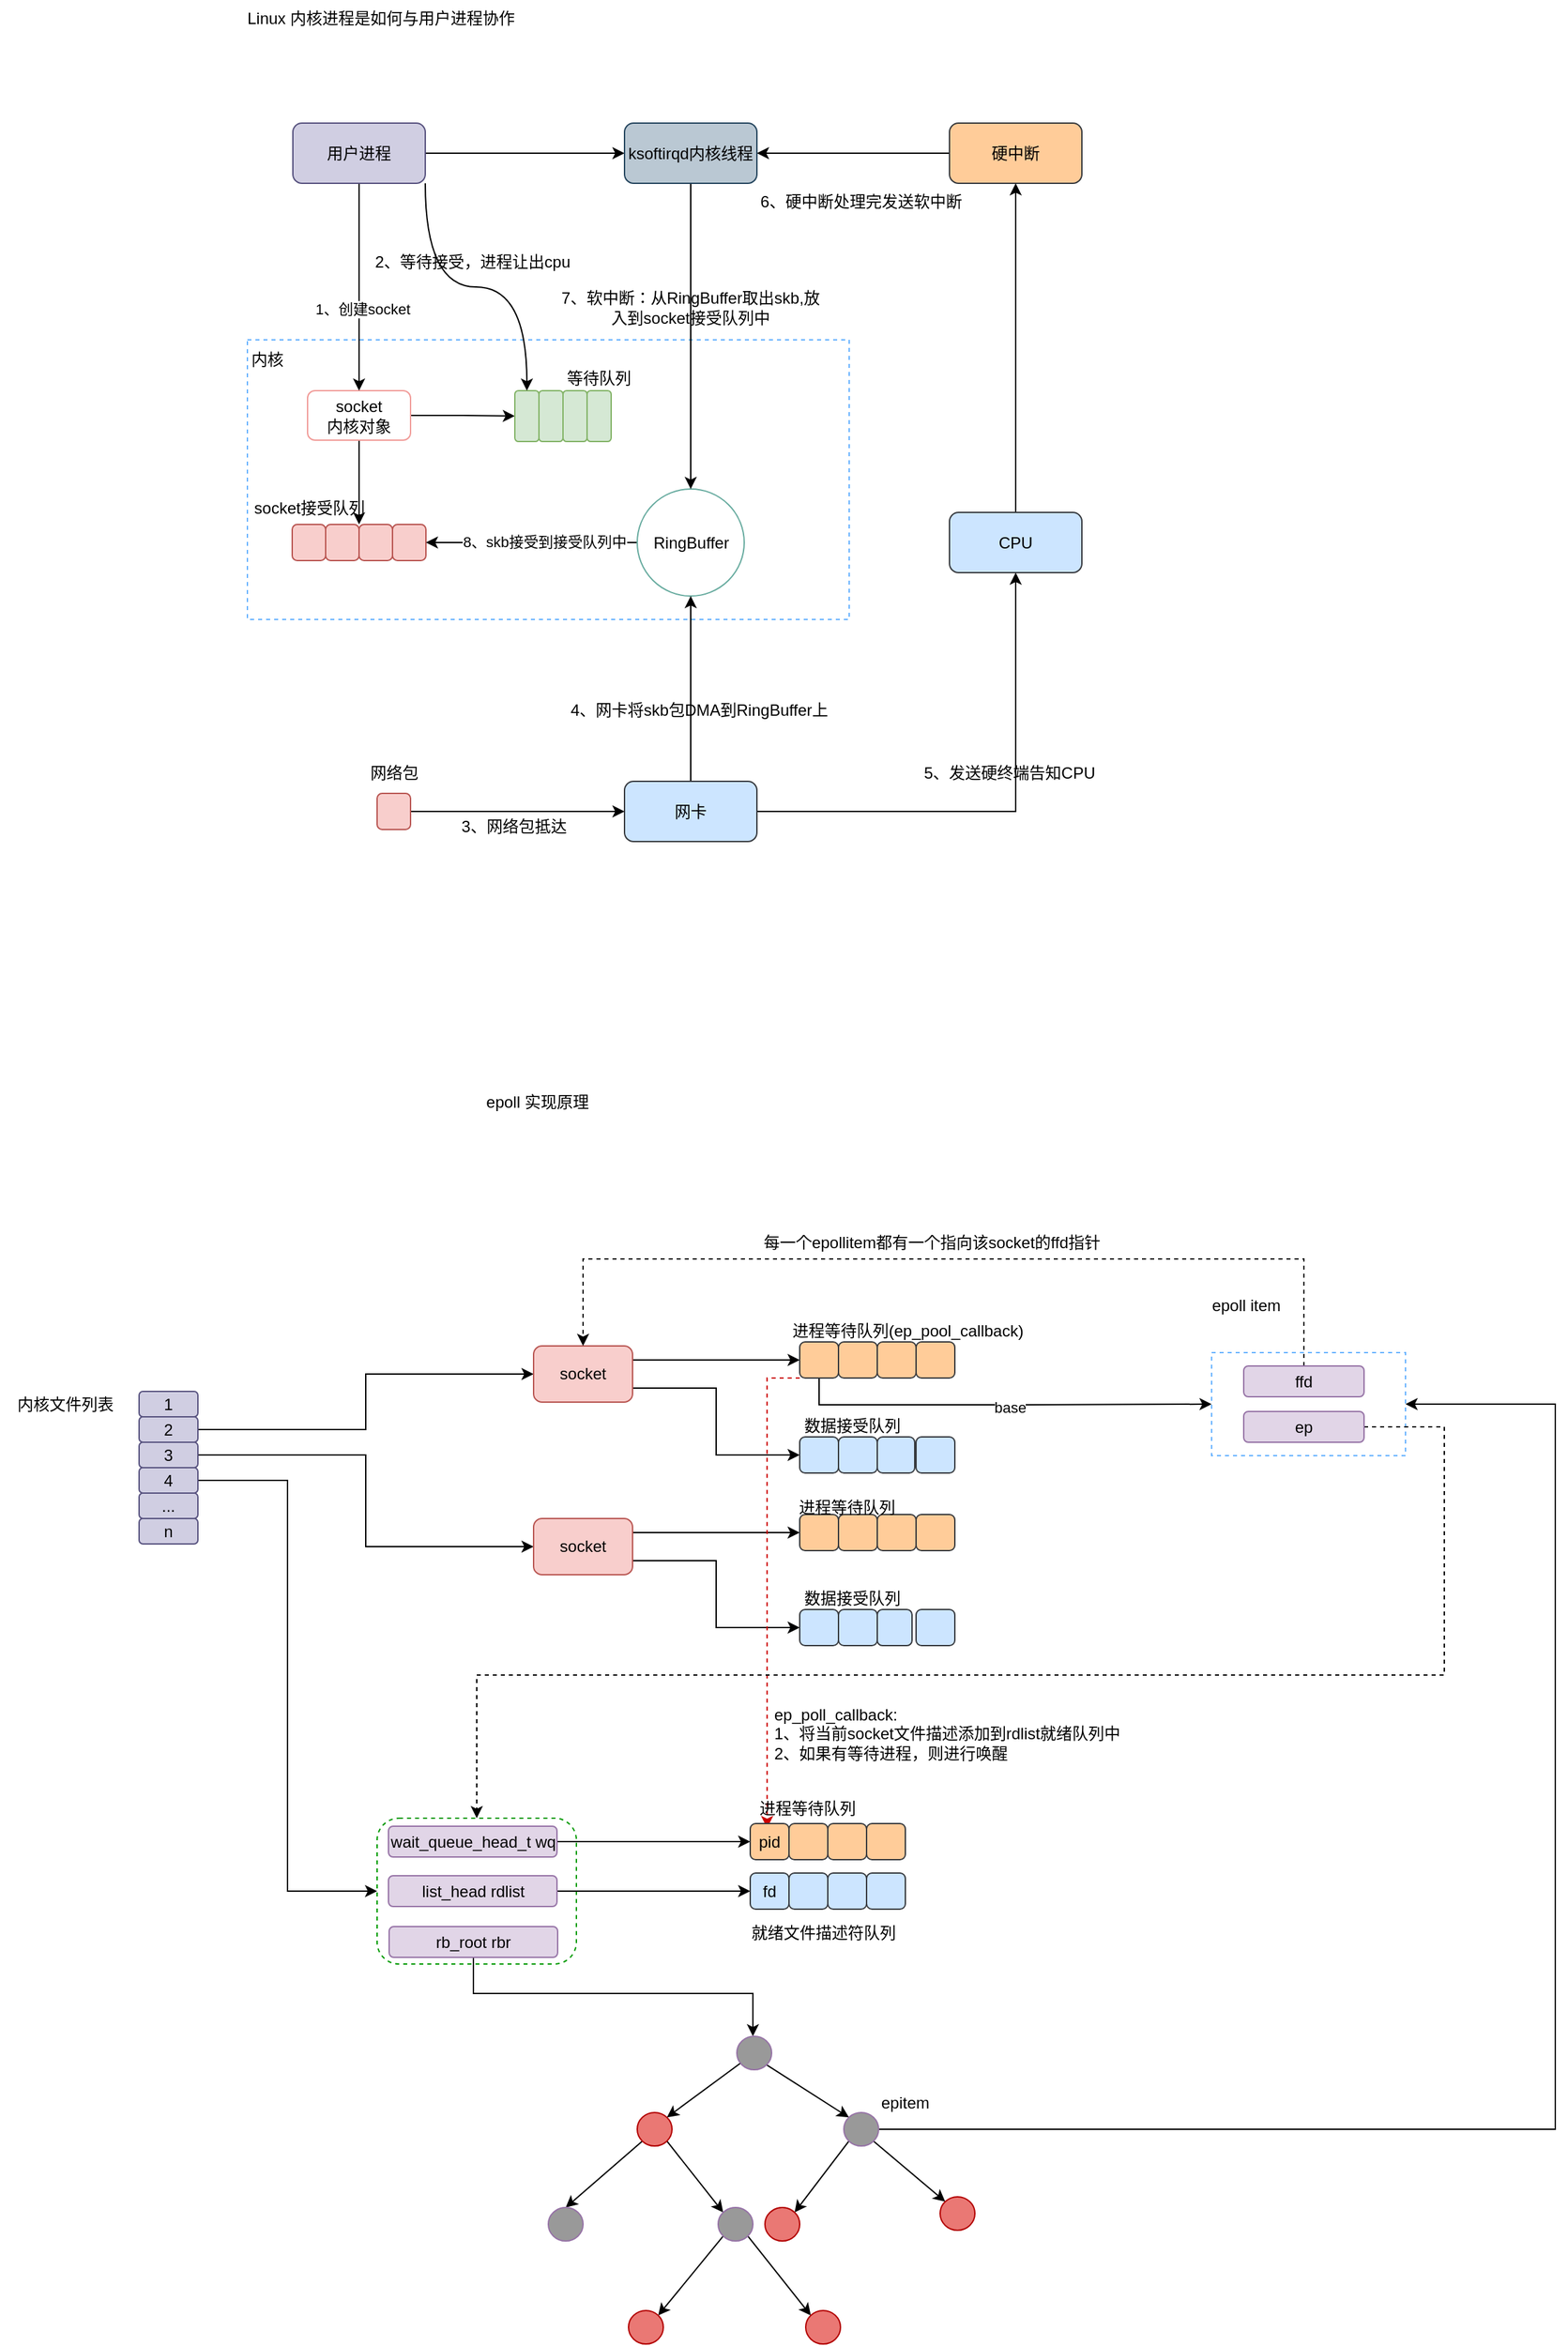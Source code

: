 <mxfile version="21.3.2" type="github">
  <diagram name="第 1 页" id="UiUmeHCXCItSYZdrNYk0">
    <mxGraphModel dx="2476" dy="1158" grid="0" gridSize="10" guides="1" tooltips="1" connect="1" arrows="1" fold="1" page="0" pageScale="1" pageWidth="827" pageHeight="1169" math="0" shadow="0">
      <root>
        <mxCell id="0" />
        <mxCell id="1" parent="0" />
        <mxCell id="pu7iaIiwXgVP31Rx-ahs-29" value="" style="rounded=0;whiteSpace=wrap;html=1;dashed=1;strokeColor=#66B2FF;" vertex="1" parent="1">
          <mxGeometry x="839" y="1114" width="145" height="77" as="geometry" />
        </mxCell>
        <mxCell id="NIYt3VzmpH9wkrgv9Ji_-2" value="" style="rounded=0;whiteSpace=wrap;html=1;dashed=1;strokeColor=#66B2FF;" parent="1" vertex="1">
          <mxGeometry x="118" y="357" width="450" height="209" as="geometry" />
        </mxCell>
        <mxCell id="NIYt3VzmpH9wkrgv9Ji_-1" value="Linux 内核进程是如何与用户进程协作" style="text;html=1;strokeColor=none;fillColor=none;align=center;verticalAlign=middle;whiteSpace=wrap;rounded=0;" parent="1" vertex="1">
          <mxGeometry x="90" y="103" width="256" height="27" as="geometry" />
        </mxCell>
        <mxCell id="NIYt3VzmpH9wkrgv9Ji_-3" value="内核" style="text;html=1;strokeColor=none;fillColor=none;align=center;verticalAlign=middle;whiteSpace=wrap;rounded=0;" parent="1" vertex="1">
          <mxGeometry x="103" y="357" width="60" height="30" as="geometry" />
        </mxCell>
        <mxCell id="NIYt3VzmpH9wkrgv9Ji_-12" style="edgeStyle=orthogonalEdgeStyle;rounded=0;orthogonalLoop=1;jettySize=auto;html=1;entryX=0;entryY=0.5;entryDx=0;entryDy=0;" parent="1" source="NIYt3VzmpH9wkrgv9Ji_-4" target="NIYt3VzmpH9wkrgv9Ji_-5" edge="1">
          <mxGeometry relative="1" as="geometry" />
        </mxCell>
        <mxCell id="NIYt3VzmpH9wkrgv9Ji_-20" style="edgeStyle=orthogonalEdgeStyle;rounded=0;orthogonalLoop=1;jettySize=auto;html=1;entryX=1;entryY=0;entryDx=0;entryDy=0;" parent="1" source="NIYt3VzmpH9wkrgv9Ji_-4" target="NIYt3VzmpH9wkrgv9Ji_-16" edge="1">
          <mxGeometry relative="1" as="geometry" />
        </mxCell>
        <mxCell id="NIYt3VzmpH9wkrgv9Ji_-4" value="socket&lt;br&gt;内核对象" style="rounded=1;whiteSpace=wrap;html=1;strokeColor=#F19C99;" parent="1" vertex="1">
          <mxGeometry x="163" y="395" width="77" height="37" as="geometry" />
        </mxCell>
        <mxCell id="NIYt3VzmpH9wkrgv9Ji_-5" value="" style="rounded=1;whiteSpace=wrap;html=1;fillColor=#d5e8d4;strokeColor=#82b366;" parent="1" vertex="1">
          <mxGeometry x="318" y="395" width="18" height="38" as="geometry" />
        </mxCell>
        <mxCell id="NIYt3VzmpH9wkrgv9Ji_-7" value="" style="rounded=1;whiteSpace=wrap;html=1;fillColor=#d5e8d4;strokeColor=#82b366;" parent="1" vertex="1">
          <mxGeometry x="336" y="395" width="18" height="38" as="geometry" />
        </mxCell>
        <mxCell id="NIYt3VzmpH9wkrgv9Ji_-10" value="" style="rounded=1;whiteSpace=wrap;html=1;fillColor=#d5e8d4;strokeColor=#82b366;" parent="1" vertex="1">
          <mxGeometry x="354" y="395" width="18" height="38" as="geometry" />
        </mxCell>
        <mxCell id="NIYt3VzmpH9wkrgv9Ji_-11" value="" style="rounded=1;whiteSpace=wrap;html=1;fillColor=#d5e8d4;strokeColor=#82b366;" parent="1" vertex="1">
          <mxGeometry x="372" y="395" width="18" height="38" as="geometry" />
        </mxCell>
        <mxCell id="NIYt3VzmpH9wkrgv9Ji_-13" value="等待队列" style="text;html=1;strokeColor=none;fillColor=none;align=center;verticalAlign=middle;whiteSpace=wrap;rounded=0;" parent="1" vertex="1">
          <mxGeometry x="351" y="371" width="60" height="30" as="geometry" />
        </mxCell>
        <mxCell id="NIYt3VzmpH9wkrgv9Ji_-14" value="" style="rounded=1;whiteSpace=wrap;html=1;fillColor=#f8cecc;strokeColor=#b85450;" parent="1" vertex="1">
          <mxGeometry x="151.5" y="495" width="25" height="27" as="geometry" />
        </mxCell>
        <mxCell id="NIYt3VzmpH9wkrgv9Ji_-16" value="" style="rounded=1;whiteSpace=wrap;html=1;fillColor=#f8cecc;strokeColor=#b85450;" parent="1" vertex="1">
          <mxGeometry x="176.5" y="495" width="25" height="27" as="geometry" />
        </mxCell>
        <mxCell id="NIYt3VzmpH9wkrgv9Ji_-17" value="" style="rounded=1;whiteSpace=wrap;html=1;fillColor=#f8cecc;strokeColor=#b85450;" parent="1" vertex="1">
          <mxGeometry x="201.5" y="495" width="25" height="27" as="geometry" />
        </mxCell>
        <mxCell id="NIYt3VzmpH9wkrgv9Ji_-18" value="" style="rounded=1;whiteSpace=wrap;html=1;fillColor=#f8cecc;strokeColor=#b85450;" parent="1" vertex="1">
          <mxGeometry x="226.5" y="495" width="25" height="27" as="geometry" />
        </mxCell>
        <mxCell id="NIYt3VzmpH9wkrgv9Ji_-59" style="edgeStyle=orthogonalEdgeStyle;rounded=0;orthogonalLoop=1;jettySize=auto;html=1;entryX=1;entryY=0.5;entryDx=0;entryDy=0;" parent="1" source="NIYt3VzmpH9wkrgv9Ji_-22" target="NIYt3VzmpH9wkrgv9Ji_-18" edge="1">
          <mxGeometry relative="1" as="geometry" />
        </mxCell>
        <mxCell id="NIYt3VzmpH9wkrgv9Ji_-60" value="8、skb接受到接受队列中" style="edgeLabel;html=1;align=center;verticalAlign=middle;resizable=0;points=[];" parent="NIYt3VzmpH9wkrgv9Ji_-59" vertex="1" connectable="0">
          <mxGeometry x="-0.116" y="-1" relative="1" as="geometry">
            <mxPoint as="offset" />
          </mxGeometry>
        </mxCell>
        <mxCell id="NIYt3VzmpH9wkrgv9Ji_-22" value="RingBuffer" style="ellipse;whiteSpace=wrap;html=1;aspect=fixed;strokeColor=#67AB9F;" parent="1" vertex="1">
          <mxGeometry x="409.5" y="468.5" width="80" height="80" as="geometry" />
        </mxCell>
        <mxCell id="NIYt3VzmpH9wkrgv9Ji_-25" value="socket接受队列" style="text;html=1;strokeColor=none;fillColor=none;align=center;verticalAlign=middle;whiteSpace=wrap;rounded=0;" parent="1" vertex="1">
          <mxGeometry x="119.5" y="470" width="89" height="25" as="geometry" />
        </mxCell>
        <mxCell id="NIYt3VzmpH9wkrgv9Ji_-27" style="edgeStyle=orthogonalEdgeStyle;rounded=0;orthogonalLoop=1;jettySize=auto;html=1;" parent="1" source="NIYt3VzmpH9wkrgv9Ji_-26" target="NIYt3VzmpH9wkrgv9Ji_-4" edge="1">
          <mxGeometry relative="1" as="geometry" />
        </mxCell>
        <mxCell id="NIYt3VzmpH9wkrgv9Ji_-28" value="1、创建socket" style="edgeLabel;html=1;align=center;verticalAlign=middle;resizable=0;points=[];" parent="NIYt3VzmpH9wkrgv9Ji_-27" vertex="1" connectable="0">
          <mxGeometry x="0.213" y="2" relative="1" as="geometry">
            <mxPoint as="offset" />
          </mxGeometry>
        </mxCell>
        <mxCell id="NIYt3VzmpH9wkrgv9Ji_-31" style="edgeStyle=orthogonalEdgeStyle;rounded=0;orthogonalLoop=1;jettySize=auto;html=1;exitX=1;exitY=1;exitDx=0;exitDy=0;entryX=0.5;entryY=0;entryDx=0;entryDy=0;curved=1;" parent="1" source="NIYt3VzmpH9wkrgv9Ji_-26" target="NIYt3VzmpH9wkrgv9Ji_-5" edge="1">
          <mxGeometry relative="1" as="geometry" />
        </mxCell>
        <mxCell id="NIYt3VzmpH9wkrgv9Ji_-35" style="edgeStyle=orthogonalEdgeStyle;rounded=0;orthogonalLoop=1;jettySize=auto;html=1;" parent="1" source="NIYt3VzmpH9wkrgv9Ji_-26" target="NIYt3VzmpH9wkrgv9Ji_-34" edge="1">
          <mxGeometry relative="1" as="geometry" />
        </mxCell>
        <mxCell id="NIYt3VzmpH9wkrgv9Ji_-26" value="用户进程" style="rounded=1;whiteSpace=wrap;html=1;fillColor=#d0cee2;strokeColor=#56517e;" parent="1" vertex="1">
          <mxGeometry x="152" y="195" width="99" height="45" as="geometry" />
        </mxCell>
        <mxCell id="NIYt3VzmpH9wkrgv9Ji_-33" value="2、等待接受，进程让出cpu" style="text;html=1;strokeColor=none;fillColor=none;align=center;verticalAlign=middle;whiteSpace=wrap;rounded=0;" parent="1" vertex="1">
          <mxGeometry x="204" y="290" width="165" height="17" as="geometry" />
        </mxCell>
        <mxCell id="NIYt3VzmpH9wkrgv9Ji_-39" style="edgeStyle=orthogonalEdgeStyle;rounded=0;orthogonalLoop=1;jettySize=auto;html=1;" parent="1" source="NIYt3VzmpH9wkrgv9Ji_-34" target="NIYt3VzmpH9wkrgv9Ji_-22" edge="1">
          <mxGeometry relative="1" as="geometry" />
        </mxCell>
        <mxCell id="NIYt3VzmpH9wkrgv9Ji_-34" value="ksoftirqd内核线程" style="rounded=1;whiteSpace=wrap;html=1;fillColor=#bac8d3;strokeColor=#23445d;" parent="1" vertex="1">
          <mxGeometry x="400" y="195" width="99" height="45" as="geometry" />
        </mxCell>
        <mxCell id="NIYt3VzmpH9wkrgv9Ji_-41" value="7、软中断：从RingBuffer取出skb,放入到socket接受队列中" style="text;html=1;strokeColor=none;fillColor=none;align=center;verticalAlign=middle;whiteSpace=wrap;rounded=0;" parent="1" vertex="1">
          <mxGeometry x="350" y="330" width="199" height="5" as="geometry" />
        </mxCell>
        <mxCell id="NIYt3VzmpH9wkrgv9Ji_-43" style="edgeStyle=orthogonalEdgeStyle;rounded=0;orthogonalLoop=1;jettySize=auto;html=1;entryX=1;entryY=0.5;entryDx=0;entryDy=0;" parent="1" source="NIYt3VzmpH9wkrgv9Ji_-42" target="NIYt3VzmpH9wkrgv9Ji_-34" edge="1">
          <mxGeometry relative="1" as="geometry" />
        </mxCell>
        <mxCell id="NIYt3VzmpH9wkrgv9Ji_-42" value="硬中断" style="rounded=1;whiteSpace=wrap;html=1;fillColor=#ffcc99;strokeColor=#36393d;" parent="1" vertex="1">
          <mxGeometry x="643" y="195" width="99" height="45" as="geometry" />
        </mxCell>
        <mxCell id="NIYt3VzmpH9wkrgv9Ji_-44" value="6、硬中断处理完发送软中断" style="text;html=1;strokeColor=none;fillColor=none;align=center;verticalAlign=middle;whiteSpace=wrap;rounded=0;" parent="1" vertex="1">
          <mxGeometry x="496" y="244" width="162" height="19" as="geometry" />
        </mxCell>
        <mxCell id="NIYt3VzmpH9wkrgv9Ji_-46" style="edgeStyle=orthogonalEdgeStyle;rounded=0;orthogonalLoop=1;jettySize=auto;html=1;entryX=0.5;entryY=1;entryDx=0;entryDy=0;" parent="1" source="NIYt3VzmpH9wkrgv9Ji_-45" target="NIYt3VzmpH9wkrgv9Ji_-42" edge="1">
          <mxGeometry relative="1" as="geometry" />
        </mxCell>
        <mxCell id="NIYt3VzmpH9wkrgv9Ji_-45" value="CPU" style="rounded=1;whiteSpace=wrap;html=1;fillColor=#cce5ff;strokeColor=#36393d;" parent="1" vertex="1">
          <mxGeometry x="643" y="486" width="99" height="45" as="geometry" />
        </mxCell>
        <mxCell id="NIYt3VzmpH9wkrgv9Ji_-52" style="edgeStyle=orthogonalEdgeStyle;rounded=0;orthogonalLoop=1;jettySize=auto;html=1;" parent="1" source="NIYt3VzmpH9wkrgv9Ji_-48" target="NIYt3VzmpH9wkrgv9Ji_-22" edge="1">
          <mxGeometry relative="1" as="geometry" />
        </mxCell>
        <mxCell id="NIYt3VzmpH9wkrgv9Ji_-56" style="edgeStyle=orthogonalEdgeStyle;rounded=0;orthogonalLoop=1;jettySize=auto;html=1;entryX=0.5;entryY=1;entryDx=0;entryDy=0;" parent="1" source="NIYt3VzmpH9wkrgv9Ji_-48" target="NIYt3VzmpH9wkrgv9Ji_-45" edge="1">
          <mxGeometry relative="1" as="geometry" />
        </mxCell>
        <mxCell id="NIYt3VzmpH9wkrgv9Ji_-48" value="网卡" style="rounded=1;whiteSpace=wrap;html=1;fillColor=#cce5ff;strokeColor=#36393d;" parent="1" vertex="1">
          <mxGeometry x="400" y="687" width="99" height="45" as="geometry" />
        </mxCell>
        <mxCell id="NIYt3VzmpH9wkrgv9Ji_-51" style="edgeStyle=orthogonalEdgeStyle;rounded=0;orthogonalLoop=1;jettySize=auto;html=1;entryX=0;entryY=0.5;entryDx=0;entryDy=0;" parent="1" source="NIYt3VzmpH9wkrgv9Ji_-49" target="NIYt3VzmpH9wkrgv9Ji_-48" edge="1">
          <mxGeometry relative="1" as="geometry" />
        </mxCell>
        <mxCell id="NIYt3VzmpH9wkrgv9Ji_-49" value="" style="rounded=1;whiteSpace=wrap;html=1;fillColor=#f8cecc;strokeColor=#b85450;" parent="1" vertex="1">
          <mxGeometry x="215" y="696" width="25" height="27" as="geometry" />
        </mxCell>
        <mxCell id="NIYt3VzmpH9wkrgv9Ji_-50" value="网络包" style="text;html=1;strokeColor=none;fillColor=none;align=center;verticalAlign=middle;whiteSpace=wrap;rounded=0;" parent="1" vertex="1">
          <mxGeometry x="197.5" y="666" width="60" height="30" as="geometry" />
        </mxCell>
        <mxCell id="NIYt3VzmpH9wkrgv9Ji_-54" value="3、网络包抵达" style="text;html=1;strokeColor=none;fillColor=none;align=center;verticalAlign=middle;whiteSpace=wrap;rounded=0;" parent="1" vertex="1">
          <mxGeometry x="266" y="710" width="103" height="22" as="geometry" />
        </mxCell>
        <mxCell id="NIYt3VzmpH9wkrgv9Ji_-55" value="4、网卡将skb包DMA到RingBuffer上" style="text;html=1;strokeColor=none;fillColor=none;align=center;verticalAlign=middle;whiteSpace=wrap;rounded=0;" parent="1" vertex="1">
          <mxGeometry x="346" y="619" width="220" height="30" as="geometry" />
        </mxCell>
        <mxCell id="NIYt3VzmpH9wkrgv9Ji_-57" value="5、发送硬终端告知CPU" style="text;html=1;strokeColor=none;fillColor=none;align=center;verticalAlign=middle;whiteSpace=wrap;rounded=0;" parent="1" vertex="1">
          <mxGeometry x="619" y="671.5" width="138" height="19" as="geometry" />
        </mxCell>
        <mxCell id="pu7iaIiwXgVP31Rx-ahs-1" value="epoll 实现原理" style="text;html=1;strokeColor=none;fillColor=none;align=center;verticalAlign=middle;whiteSpace=wrap;rounded=0;" vertex="1" parent="1">
          <mxGeometry x="276" y="916" width="118" height="21" as="geometry" />
        </mxCell>
        <mxCell id="pu7iaIiwXgVP31Rx-ahs-2" value="1" style="rounded=1;whiteSpace=wrap;html=1;fillColor=#d0cee2;strokeColor=#56517e;" vertex="1" parent="1">
          <mxGeometry x="37" y="1143" width="44" height="19" as="geometry" />
        </mxCell>
        <mxCell id="pu7iaIiwXgVP31Rx-ahs-11" style="edgeStyle=orthogonalEdgeStyle;rounded=0;orthogonalLoop=1;jettySize=auto;html=1;entryX=0;entryY=0.5;entryDx=0;entryDy=0;" edge="1" parent="1" source="pu7iaIiwXgVP31Rx-ahs-3" target="pu7iaIiwXgVP31Rx-ahs-10">
          <mxGeometry relative="1" as="geometry" />
        </mxCell>
        <mxCell id="pu7iaIiwXgVP31Rx-ahs-3" value="2" style="rounded=1;whiteSpace=wrap;html=1;fillColor=#d0cee2;strokeColor=#56517e;" vertex="1" parent="1">
          <mxGeometry x="37" y="1162" width="44" height="19" as="geometry" />
        </mxCell>
        <mxCell id="pu7iaIiwXgVP31Rx-ahs-13" style="edgeStyle=orthogonalEdgeStyle;rounded=0;orthogonalLoop=1;jettySize=auto;html=1;entryX=0;entryY=0.5;entryDx=0;entryDy=0;" edge="1" parent="1" source="pu7iaIiwXgVP31Rx-ahs-4" target="pu7iaIiwXgVP31Rx-ahs-12">
          <mxGeometry relative="1" as="geometry" />
        </mxCell>
        <mxCell id="pu7iaIiwXgVP31Rx-ahs-4" value="3" style="rounded=1;whiteSpace=wrap;html=1;fillColor=#d0cee2;strokeColor=#56517e;" vertex="1" parent="1">
          <mxGeometry x="37" y="1181" width="44" height="19" as="geometry" />
        </mxCell>
        <mxCell id="pu7iaIiwXgVP31Rx-ahs-15" style="edgeStyle=orthogonalEdgeStyle;rounded=0;orthogonalLoop=1;jettySize=auto;html=1;entryX=0;entryY=0.5;entryDx=0;entryDy=0;" edge="1" parent="1" source="pu7iaIiwXgVP31Rx-ahs-5" target="pu7iaIiwXgVP31Rx-ahs-14">
          <mxGeometry relative="1" as="geometry" />
        </mxCell>
        <mxCell id="pu7iaIiwXgVP31Rx-ahs-5" value="4" style="rounded=1;whiteSpace=wrap;html=1;fillColor=#d0cee2;strokeColor=#56517e;" vertex="1" parent="1">
          <mxGeometry x="37" y="1200" width="44" height="19" as="geometry" />
        </mxCell>
        <mxCell id="pu7iaIiwXgVP31Rx-ahs-6" value="..." style="rounded=1;whiteSpace=wrap;html=1;fillColor=#d0cee2;strokeColor=#56517e;" vertex="1" parent="1">
          <mxGeometry x="37" y="1219" width="44" height="19" as="geometry" />
        </mxCell>
        <mxCell id="pu7iaIiwXgVP31Rx-ahs-7" value="n" style="rounded=1;whiteSpace=wrap;html=1;fillColor=#d0cee2;strokeColor=#56517e;" vertex="1" parent="1">
          <mxGeometry x="37" y="1238" width="44" height="19" as="geometry" />
        </mxCell>
        <mxCell id="pu7iaIiwXgVP31Rx-ahs-8" value="内核文件列表" style="text;html=1;strokeColor=none;fillColor=none;align=center;verticalAlign=middle;whiteSpace=wrap;rounded=0;" vertex="1" parent="1">
          <mxGeometry x="-67" y="1141" width="98" height="23" as="geometry" />
        </mxCell>
        <mxCell id="pu7iaIiwXgVP31Rx-ahs-20" style="edgeStyle=orthogonalEdgeStyle;rounded=0;orthogonalLoop=1;jettySize=auto;html=1;exitX=1;exitY=0.25;exitDx=0;exitDy=0;" edge="1" parent="1" source="pu7iaIiwXgVP31Rx-ahs-10" target="pu7iaIiwXgVP31Rx-ahs-16">
          <mxGeometry relative="1" as="geometry" />
        </mxCell>
        <mxCell id="pu7iaIiwXgVP31Rx-ahs-26" style="edgeStyle=orthogonalEdgeStyle;rounded=0;orthogonalLoop=1;jettySize=auto;html=1;exitX=1;exitY=0.75;exitDx=0;exitDy=0;entryX=0;entryY=0.5;entryDx=0;entryDy=0;" edge="1" parent="1" source="pu7iaIiwXgVP31Rx-ahs-10" target="pu7iaIiwXgVP31Rx-ahs-22">
          <mxGeometry relative="1" as="geometry" />
        </mxCell>
        <mxCell id="pu7iaIiwXgVP31Rx-ahs-10" value="socket" style="rounded=1;whiteSpace=wrap;html=1;fillColor=#f8cecc;strokeColor=#b85450;" vertex="1" parent="1">
          <mxGeometry x="332" y="1109" width="74" height="42" as="geometry" />
        </mxCell>
        <mxCell id="pu7iaIiwXgVP31Rx-ahs-47" style="edgeStyle=orthogonalEdgeStyle;rounded=0;orthogonalLoop=1;jettySize=auto;html=1;exitX=1;exitY=0.25;exitDx=0;exitDy=0;entryX=0;entryY=0.5;entryDx=0;entryDy=0;" edge="1" parent="1" source="pu7iaIiwXgVP31Rx-ahs-12" target="pu7iaIiwXgVP31Rx-ahs-37">
          <mxGeometry relative="1" as="geometry" />
        </mxCell>
        <mxCell id="pu7iaIiwXgVP31Rx-ahs-49" style="edgeStyle=orthogonalEdgeStyle;rounded=0;orthogonalLoop=1;jettySize=auto;html=1;exitX=1;exitY=0.75;exitDx=0;exitDy=0;entryX=0;entryY=0.5;entryDx=0;entryDy=0;" edge="1" parent="1" source="pu7iaIiwXgVP31Rx-ahs-12" target="pu7iaIiwXgVP31Rx-ahs-42">
          <mxGeometry relative="1" as="geometry" />
        </mxCell>
        <mxCell id="pu7iaIiwXgVP31Rx-ahs-12" value="socket" style="rounded=1;whiteSpace=wrap;html=1;fillColor=#f8cecc;strokeColor=#b85450;" vertex="1" parent="1">
          <mxGeometry x="332" y="1238" width="74" height="42" as="geometry" />
        </mxCell>
        <mxCell id="pu7iaIiwXgVP31Rx-ahs-14" value="" style="rounded=1;whiteSpace=wrap;html=1;dashed=1;strokeColor=#009900;" vertex="1" parent="1">
          <mxGeometry x="215" y="1462" width="149" height="109" as="geometry" />
        </mxCell>
        <mxCell id="pu7iaIiwXgVP31Rx-ahs-31" style="edgeStyle=orthogonalEdgeStyle;rounded=0;orthogonalLoop=1;jettySize=auto;html=1;entryX=0;entryY=0.5;entryDx=0;entryDy=0;exitX=0.5;exitY=1;exitDx=0;exitDy=0;" edge="1" parent="1" source="pu7iaIiwXgVP31Rx-ahs-16" target="pu7iaIiwXgVP31Rx-ahs-29">
          <mxGeometry relative="1" as="geometry" />
        </mxCell>
        <mxCell id="pu7iaIiwXgVP31Rx-ahs-48" value="base" style="edgeLabel;html=1;align=center;verticalAlign=middle;resizable=0;points=[];" vertex="1" connectable="0" parent="pu7iaIiwXgVP31Rx-ahs-31">
          <mxGeometry x="0.033" y="-2" relative="1" as="geometry">
            <mxPoint as="offset" />
          </mxGeometry>
        </mxCell>
        <mxCell id="pu7iaIiwXgVP31Rx-ahs-62" style="edgeStyle=orthogonalEdgeStyle;rounded=0;orthogonalLoop=1;jettySize=auto;html=1;exitX=0;exitY=1;exitDx=0;exitDy=0;entryX=0.147;entryY=1.145;entryDx=0;entryDy=0;entryPerimeter=0;dashed=1;strokeColor=#CC0000;" edge="1" parent="1" source="pu7iaIiwXgVP31Rx-ahs-16" target="pu7iaIiwXgVP31Rx-ahs-60">
          <mxGeometry relative="1" as="geometry">
            <Array as="points">
              <mxPoint x="507" y="1133" />
            </Array>
          </mxGeometry>
        </mxCell>
        <mxCell id="pu7iaIiwXgVP31Rx-ahs-16" value="" style="rounded=1;whiteSpace=wrap;html=1;fillColor=#ffcc99;strokeColor=#36393d;" vertex="1" parent="1">
          <mxGeometry x="531" y="1106" width="29" height="27" as="geometry" />
        </mxCell>
        <mxCell id="pu7iaIiwXgVP31Rx-ahs-17" value="" style="rounded=1;whiteSpace=wrap;html=1;fillColor=#ffcc99;strokeColor=#36393d;" vertex="1" parent="1">
          <mxGeometry x="560" y="1106" width="29" height="27" as="geometry" />
        </mxCell>
        <mxCell id="pu7iaIiwXgVP31Rx-ahs-18" value="" style="rounded=1;whiteSpace=wrap;html=1;fillColor=#ffcc99;strokeColor=#36393d;" vertex="1" parent="1">
          <mxGeometry x="589" y="1106" width="29" height="27" as="geometry" />
        </mxCell>
        <mxCell id="pu7iaIiwXgVP31Rx-ahs-19" value="" style="rounded=1;whiteSpace=wrap;html=1;fillColor=#ffcc99;strokeColor=#36393d;" vertex="1" parent="1">
          <mxGeometry x="618" y="1106" width="29" height="27" as="geometry" />
        </mxCell>
        <mxCell id="pu7iaIiwXgVP31Rx-ahs-21" value="进程等待队列(ep_pool_callback)" style="text;html=1;strokeColor=none;fillColor=none;align=center;verticalAlign=middle;whiteSpace=wrap;rounded=0;" vertex="1" parent="1">
          <mxGeometry x="520" y="1085" width="184" height="25" as="geometry" />
        </mxCell>
        <mxCell id="pu7iaIiwXgVP31Rx-ahs-22" value="" style="rounded=1;whiteSpace=wrap;html=1;fillColor=#cce5ff;strokeColor=#36393d;" vertex="1" parent="1">
          <mxGeometry x="531" y="1177" width="29" height="27" as="geometry" />
        </mxCell>
        <mxCell id="pu7iaIiwXgVP31Rx-ahs-23" value="" style="rounded=1;whiteSpace=wrap;html=1;fillColor=#cce5ff;strokeColor=#36393d;" vertex="1" parent="1">
          <mxGeometry x="560" y="1177" width="29" height="27" as="geometry" />
        </mxCell>
        <mxCell id="pu7iaIiwXgVP31Rx-ahs-24" value="" style="rounded=1;whiteSpace=wrap;html=1;fillColor=#cce5ff;strokeColor=#36393d;" vertex="1" parent="1">
          <mxGeometry x="589" y="1177" width="28" height="27" as="geometry" />
        </mxCell>
        <mxCell id="pu7iaIiwXgVP31Rx-ahs-25" value="" style="rounded=1;whiteSpace=wrap;html=1;fillColor=#cce5ff;strokeColor=#36393d;" vertex="1" parent="1">
          <mxGeometry x="618" y="1177" width="29" height="27" as="geometry" />
        </mxCell>
        <mxCell id="pu7iaIiwXgVP31Rx-ahs-28" value="数据接受队列" style="text;html=1;strokeColor=none;fillColor=none;align=center;verticalAlign=middle;whiteSpace=wrap;rounded=0;" vertex="1" parent="1">
          <mxGeometry x="528" y="1156" width="85" height="25" as="geometry" />
        </mxCell>
        <mxCell id="pu7iaIiwXgVP31Rx-ahs-30" value="epoll item" style="text;html=1;strokeColor=none;fillColor=none;align=center;verticalAlign=middle;whiteSpace=wrap;rounded=0;" vertex="1" parent="1">
          <mxGeometry x="835" y="1064" width="60" height="30" as="geometry" />
        </mxCell>
        <mxCell id="pu7iaIiwXgVP31Rx-ahs-34" style="edgeStyle=orthogonalEdgeStyle;rounded=0;orthogonalLoop=1;jettySize=auto;html=1;entryX=0.5;entryY=0;entryDx=0;entryDy=0;exitX=0.5;exitY=0;exitDx=0;exitDy=0;dashed=1;" edge="1" parent="1" source="pu7iaIiwXgVP31Rx-ahs-32" target="pu7iaIiwXgVP31Rx-ahs-10">
          <mxGeometry relative="1" as="geometry">
            <Array as="points">
              <mxPoint x="908" y="1044" />
              <mxPoint x="369" y="1044" />
            </Array>
          </mxGeometry>
        </mxCell>
        <mxCell id="pu7iaIiwXgVP31Rx-ahs-32" value="ffd" style="rounded=1;whiteSpace=wrap;html=1;fillColor=#e1d5e7;strokeColor=#9673a6;" vertex="1" parent="1">
          <mxGeometry x="863" y="1124" width="90" height="23" as="geometry" />
        </mxCell>
        <mxCell id="pu7iaIiwXgVP31Rx-ahs-64" style="edgeStyle=orthogonalEdgeStyle;rounded=0;orthogonalLoop=1;jettySize=auto;html=1;entryX=0.5;entryY=0;entryDx=0;entryDy=0;exitX=1;exitY=0.5;exitDx=0;exitDy=0;dashed=1;" edge="1" parent="1" source="pu7iaIiwXgVP31Rx-ahs-33" target="pu7iaIiwXgVP31Rx-ahs-14">
          <mxGeometry relative="1" as="geometry">
            <Array as="points">
              <mxPoint x="1013" y="1170" />
              <mxPoint x="1013" y="1355" />
              <mxPoint x="290" y="1355" />
            </Array>
          </mxGeometry>
        </mxCell>
        <mxCell id="pu7iaIiwXgVP31Rx-ahs-33" value="ep" style="rounded=1;whiteSpace=wrap;html=1;fillColor=#e1d5e7;strokeColor=#9673a6;" vertex="1" parent="1">
          <mxGeometry x="863" y="1158" width="90" height="23" as="geometry" />
        </mxCell>
        <mxCell id="pu7iaIiwXgVP31Rx-ahs-36" value="每一个epollitem都有一个指向该socket的ffd指针" style="text;html=1;strokeColor=none;fillColor=none;align=center;verticalAlign=middle;whiteSpace=wrap;rounded=0;" vertex="1" parent="1">
          <mxGeometry x="496" y="1021" width="268" height="22" as="geometry" />
        </mxCell>
        <mxCell id="pu7iaIiwXgVP31Rx-ahs-37" value="" style="rounded=1;whiteSpace=wrap;html=1;fillColor=#ffcc99;strokeColor=#36393d;" vertex="1" parent="1">
          <mxGeometry x="531" y="1235" width="29" height="27" as="geometry" />
        </mxCell>
        <mxCell id="pu7iaIiwXgVP31Rx-ahs-38" value="" style="rounded=1;whiteSpace=wrap;html=1;fillColor=#ffcc99;strokeColor=#36393d;" vertex="1" parent="1">
          <mxGeometry x="560" y="1235" width="29" height="27" as="geometry" />
        </mxCell>
        <mxCell id="pu7iaIiwXgVP31Rx-ahs-39" value="" style="rounded=1;whiteSpace=wrap;html=1;fillColor=#ffcc99;strokeColor=#36393d;" vertex="1" parent="1">
          <mxGeometry x="589" y="1235" width="29" height="27" as="geometry" />
        </mxCell>
        <mxCell id="pu7iaIiwXgVP31Rx-ahs-40" value="" style="rounded=1;whiteSpace=wrap;html=1;fillColor=#ffcc99;strokeColor=#36393d;" vertex="1" parent="1">
          <mxGeometry x="618" y="1235" width="29" height="27" as="geometry" />
        </mxCell>
        <mxCell id="pu7iaIiwXgVP31Rx-ahs-41" value="进程等待队列" style="text;html=1;strokeColor=none;fillColor=none;align=center;verticalAlign=middle;whiteSpace=wrap;rounded=0;" vertex="1" parent="1">
          <mxGeometry x="520" y="1219" width="93" height="21" as="geometry" />
        </mxCell>
        <mxCell id="pu7iaIiwXgVP31Rx-ahs-42" value="" style="rounded=1;whiteSpace=wrap;html=1;fillColor=#cce5ff;strokeColor=#36393d;" vertex="1" parent="1">
          <mxGeometry x="531" y="1306" width="29" height="27" as="geometry" />
        </mxCell>
        <mxCell id="pu7iaIiwXgVP31Rx-ahs-43" value="" style="rounded=1;whiteSpace=wrap;html=1;fillColor=#cce5ff;strokeColor=#36393d;" vertex="1" parent="1">
          <mxGeometry x="560" y="1306" width="29" height="27" as="geometry" />
        </mxCell>
        <mxCell id="pu7iaIiwXgVP31Rx-ahs-44" value="" style="rounded=1;whiteSpace=wrap;html=1;fillColor=#cce5ff;strokeColor=#36393d;" vertex="1" parent="1">
          <mxGeometry x="589" y="1306" width="26" height="27" as="geometry" />
        </mxCell>
        <mxCell id="pu7iaIiwXgVP31Rx-ahs-45" value="" style="rounded=1;whiteSpace=wrap;html=1;fillColor=#cce5ff;strokeColor=#36393d;" vertex="1" parent="1">
          <mxGeometry x="618" y="1306" width="29" height="27" as="geometry" />
        </mxCell>
        <mxCell id="pu7iaIiwXgVP31Rx-ahs-46" value="数据接受队列" style="text;html=1;strokeColor=none;fillColor=none;align=center;verticalAlign=middle;whiteSpace=wrap;rounded=0;" vertex="1" parent="1">
          <mxGeometry x="528" y="1285" width="85" height="25" as="geometry" />
        </mxCell>
        <mxCell id="pu7iaIiwXgVP31Rx-ahs-61" style="edgeStyle=orthogonalEdgeStyle;rounded=0;orthogonalLoop=1;jettySize=auto;html=1;entryX=0;entryY=0.5;entryDx=0;entryDy=0;" edge="1" parent="1" source="pu7iaIiwXgVP31Rx-ahs-50" target="pu7iaIiwXgVP31Rx-ahs-56">
          <mxGeometry relative="1" as="geometry" />
        </mxCell>
        <mxCell id="pu7iaIiwXgVP31Rx-ahs-50" value="wait_queue_head_t wq" style="rounded=1;whiteSpace=wrap;html=1;fillColor=#e1d5e7;strokeColor=#9673a6;" vertex="1" parent="1">
          <mxGeometry x="223.5" y="1468" width="126" height="23" as="geometry" />
        </mxCell>
        <mxCell id="pu7iaIiwXgVP31Rx-ahs-72" style="edgeStyle=orthogonalEdgeStyle;rounded=0;orthogonalLoop=1;jettySize=auto;html=1;entryX=0;entryY=0.5;entryDx=0;entryDy=0;" edge="1" parent="1" source="pu7iaIiwXgVP31Rx-ahs-51" target="pu7iaIiwXgVP31Rx-ahs-68">
          <mxGeometry relative="1" as="geometry" />
        </mxCell>
        <mxCell id="pu7iaIiwXgVP31Rx-ahs-51" value="list_head rdlist" style="rounded=1;whiteSpace=wrap;html=1;fillColor=#e1d5e7;strokeColor=#9673a6;" vertex="1" parent="1">
          <mxGeometry x="223.5" y="1505" width="126" height="23" as="geometry" />
        </mxCell>
        <mxCell id="pu7iaIiwXgVP31Rx-ahs-76" value="" style="edgeStyle=orthogonalEdgeStyle;rounded=0;orthogonalLoop=1;jettySize=auto;html=1;" edge="1" parent="1" source="pu7iaIiwXgVP31Rx-ahs-52" target="pu7iaIiwXgVP31Rx-ahs-75">
          <mxGeometry relative="1" as="geometry">
            <Array as="points">
              <mxPoint x="287" y="1593" />
              <mxPoint x="496" y="1593" />
            </Array>
          </mxGeometry>
        </mxCell>
        <mxCell id="pu7iaIiwXgVP31Rx-ahs-52" value="rb_root rbr" style="rounded=1;whiteSpace=wrap;html=1;fillColor=#e1d5e7;strokeColor=#9673a6;" vertex="1" parent="1">
          <mxGeometry x="224" y="1543" width="126" height="23" as="geometry" />
        </mxCell>
        <mxCell id="pu7iaIiwXgVP31Rx-ahs-56" value="pid" style="rounded=1;whiteSpace=wrap;html=1;fillColor=#ffcc99;strokeColor=#36393d;" vertex="1" parent="1">
          <mxGeometry x="494" y="1466" width="29" height="27" as="geometry" />
        </mxCell>
        <mxCell id="pu7iaIiwXgVP31Rx-ahs-57" value="" style="rounded=1;whiteSpace=wrap;html=1;fillColor=#ffcc99;strokeColor=#36393d;" vertex="1" parent="1">
          <mxGeometry x="523" y="1466" width="29" height="27" as="geometry" />
        </mxCell>
        <mxCell id="pu7iaIiwXgVP31Rx-ahs-58" value="" style="rounded=1;whiteSpace=wrap;html=1;fillColor=#ffcc99;strokeColor=#36393d;" vertex="1" parent="1">
          <mxGeometry x="552" y="1466" width="29" height="27" as="geometry" />
        </mxCell>
        <mxCell id="pu7iaIiwXgVP31Rx-ahs-59" value="" style="rounded=1;whiteSpace=wrap;html=1;fillColor=#ffcc99;strokeColor=#36393d;" vertex="1" parent="1">
          <mxGeometry x="581" y="1466" width="29" height="27" as="geometry" />
        </mxCell>
        <mxCell id="pu7iaIiwXgVP31Rx-ahs-60" value="进程等待队列" style="text;html=1;strokeColor=none;fillColor=none;align=center;verticalAlign=middle;whiteSpace=wrap;rounded=0;" vertex="1" parent="1">
          <mxGeometry x="494" y="1443" width="86" height="23" as="geometry" />
        </mxCell>
        <mxCell id="pu7iaIiwXgVP31Rx-ahs-63" value="ep_poll_callback:&lt;br&gt;1、将当前socket文件描述添加到rdlist就绪队列中&lt;br&gt;2、如果有等待进程，则进行唤醒" style="text;html=1;strokeColor=none;fillColor=none;align=left;verticalAlign=middle;whiteSpace=wrap;rounded=0;" vertex="1" parent="1">
          <mxGeometry x="510" y="1372" width="263" height="53" as="geometry" />
        </mxCell>
        <mxCell id="pu7iaIiwXgVP31Rx-ahs-68" value="fd" style="rounded=1;whiteSpace=wrap;html=1;fillColor=#cce5ff;strokeColor=#36393d;" vertex="1" parent="1">
          <mxGeometry x="494" y="1503" width="29" height="27" as="geometry" />
        </mxCell>
        <mxCell id="pu7iaIiwXgVP31Rx-ahs-69" value="" style="rounded=1;whiteSpace=wrap;html=1;fillColor=#cce5ff;strokeColor=#36393d;" vertex="1" parent="1">
          <mxGeometry x="523" y="1503" width="29" height="27" as="geometry" />
        </mxCell>
        <mxCell id="pu7iaIiwXgVP31Rx-ahs-71" value="" style="rounded=1;whiteSpace=wrap;html=1;fillColor=#cce5ff;strokeColor=#36393d;" vertex="1" parent="1">
          <mxGeometry x="581" y="1503" width="29" height="27" as="geometry" />
        </mxCell>
        <mxCell id="pu7iaIiwXgVP31Rx-ahs-73" value="" style="rounded=1;whiteSpace=wrap;html=1;fillColor=#cce5ff;strokeColor=#36393d;" vertex="1" parent="1">
          <mxGeometry x="552" y="1503" width="29" height="27" as="geometry" />
        </mxCell>
        <mxCell id="pu7iaIiwXgVP31Rx-ahs-74" value="就绪文件描述符队列" style="text;html=1;strokeColor=none;fillColor=none;align=center;verticalAlign=middle;whiteSpace=wrap;rounded=0;" vertex="1" parent="1">
          <mxGeometry x="489.5" y="1535" width="118" height="25" as="geometry" />
        </mxCell>
        <mxCell id="pu7iaIiwXgVP31Rx-ahs-80" style="rounded=0;orthogonalLoop=1;jettySize=auto;html=1;entryX=1;entryY=0;entryDx=0;entryDy=0;" edge="1" parent="1" source="pu7iaIiwXgVP31Rx-ahs-75" target="pu7iaIiwXgVP31Rx-ahs-78">
          <mxGeometry relative="1" as="geometry" />
        </mxCell>
        <mxCell id="pu7iaIiwXgVP31Rx-ahs-82" style="edgeStyle=none;rounded=0;orthogonalLoop=1;jettySize=auto;html=1;exitX=1;exitY=1;exitDx=0;exitDy=0;entryX=0;entryY=0;entryDx=0;entryDy=0;" edge="1" parent="1" source="pu7iaIiwXgVP31Rx-ahs-75" target="pu7iaIiwXgVP31Rx-ahs-79">
          <mxGeometry relative="1" as="geometry" />
        </mxCell>
        <mxCell id="pu7iaIiwXgVP31Rx-ahs-75" value="" style="ellipse;whiteSpace=wrap;html=1;fillColor=#999999;strokeColor=#9673a6;rounded=1;" vertex="1" parent="1">
          <mxGeometry x="484" y="1625" width="26" height="25" as="geometry" />
        </mxCell>
        <mxCell id="pu7iaIiwXgVP31Rx-ahs-91" style="edgeStyle=none;rounded=0;orthogonalLoop=1;jettySize=auto;html=1;exitX=0;exitY=1;exitDx=0;exitDy=0;entryX=0.5;entryY=0;entryDx=0;entryDy=0;" edge="1" parent="1" source="pu7iaIiwXgVP31Rx-ahs-78" target="pu7iaIiwXgVP31Rx-ahs-90">
          <mxGeometry relative="1" as="geometry" />
        </mxCell>
        <mxCell id="pu7iaIiwXgVP31Rx-ahs-92" style="edgeStyle=none;rounded=0;orthogonalLoop=1;jettySize=auto;html=1;exitX=1;exitY=1;exitDx=0;exitDy=0;entryX=0;entryY=0;entryDx=0;entryDy=0;" edge="1" parent="1" source="pu7iaIiwXgVP31Rx-ahs-78" target="pu7iaIiwXgVP31Rx-ahs-85">
          <mxGeometry relative="1" as="geometry" />
        </mxCell>
        <mxCell id="pu7iaIiwXgVP31Rx-ahs-78" value="" style="ellipse;whiteSpace=wrap;html=1;fillColor=#ea7874;strokeColor=#B20000;rounded=1;fontColor=#ffffff;" vertex="1" parent="1">
          <mxGeometry x="409.5" y="1682" width="26" height="25" as="geometry" />
        </mxCell>
        <mxCell id="pu7iaIiwXgVP31Rx-ahs-93" style="edgeStyle=none;rounded=0;orthogonalLoop=1;jettySize=auto;html=1;exitX=0;exitY=1;exitDx=0;exitDy=0;entryX=1;entryY=0;entryDx=0;entryDy=0;" edge="1" parent="1" source="pu7iaIiwXgVP31Rx-ahs-79" target="pu7iaIiwXgVP31Rx-ahs-84">
          <mxGeometry relative="1" as="geometry" />
        </mxCell>
        <mxCell id="pu7iaIiwXgVP31Rx-ahs-94" style="edgeStyle=none;rounded=0;orthogonalLoop=1;jettySize=auto;html=1;exitX=1;exitY=1;exitDx=0;exitDy=0;entryX=0;entryY=0;entryDx=0;entryDy=0;" edge="1" parent="1" source="pu7iaIiwXgVP31Rx-ahs-79" target="pu7iaIiwXgVP31Rx-ahs-86">
          <mxGeometry relative="1" as="geometry" />
        </mxCell>
        <mxCell id="pu7iaIiwXgVP31Rx-ahs-100" style="edgeStyle=orthogonalEdgeStyle;rounded=0;orthogonalLoop=1;jettySize=auto;html=1;entryX=1;entryY=0.5;entryDx=0;entryDy=0;" edge="1" parent="1" source="pu7iaIiwXgVP31Rx-ahs-79" target="pu7iaIiwXgVP31Rx-ahs-29">
          <mxGeometry relative="1" as="geometry">
            <Array as="points">
              <mxPoint x="1096" y="1695" />
              <mxPoint x="1096" y="1153" />
            </Array>
          </mxGeometry>
        </mxCell>
        <mxCell id="pu7iaIiwXgVP31Rx-ahs-79" value="" style="ellipse;whiteSpace=wrap;html=1;fillColor=#999999;strokeColor=#9673a6;rounded=1;" vertex="1" parent="1">
          <mxGeometry x="564" y="1682" width="26" height="25" as="geometry" />
        </mxCell>
        <mxCell id="pu7iaIiwXgVP31Rx-ahs-84" value="" style="ellipse;whiteSpace=wrap;html=1;fillColor=#ea7874;strokeColor=#B20000;rounded=1;fontColor=#ffffff;" vertex="1" parent="1">
          <mxGeometry x="505" y="1753" width="26" height="25" as="geometry" />
        </mxCell>
        <mxCell id="pu7iaIiwXgVP31Rx-ahs-97" style="edgeStyle=none;rounded=0;orthogonalLoop=1;jettySize=auto;html=1;exitX=0;exitY=1;exitDx=0;exitDy=0;entryX=1;entryY=0;entryDx=0;entryDy=0;" edge="1" parent="1" source="pu7iaIiwXgVP31Rx-ahs-85" target="pu7iaIiwXgVP31Rx-ahs-95">
          <mxGeometry relative="1" as="geometry" />
        </mxCell>
        <mxCell id="pu7iaIiwXgVP31Rx-ahs-98" style="edgeStyle=none;rounded=0;orthogonalLoop=1;jettySize=auto;html=1;exitX=1;exitY=1;exitDx=0;exitDy=0;entryX=0;entryY=0;entryDx=0;entryDy=0;" edge="1" parent="1" source="pu7iaIiwXgVP31Rx-ahs-85" target="pu7iaIiwXgVP31Rx-ahs-96">
          <mxGeometry relative="1" as="geometry" />
        </mxCell>
        <mxCell id="pu7iaIiwXgVP31Rx-ahs-85" value="" style="ellipse;whiteSpace=wrap;html=1;fillColor=#999999;strokeColor=#9673a6;rounded=1;" vertex="1" parent="1">
          <mxGeometry x="470" y="1753" width="26" height="25" as="geometry" />
        </mxCell>
        <mxCell id="pu7iaIiwXgVP31Rx-ahs-86" value="" style="ellipse;whiteSpace=wrap;html=1;fillColor=#ea7874;strokeColor=#B20000;rounded=1;fontColor=#ffffff;" vertex="1" parent="1">
          <mxGeometry x="636" y="1745" width="26" height="25" as="geometry" />
        </mxCell>
        <mxCell id="pu7iaIiwXgVP31Rx-ahs-90" value="" style="ellipse;whiteSpace=wrap;html=1;fillColor=#999999;strokeColor=#9673a6;rounded=1;" vertex="1" parent="1">
          <mxGeometry x="343" y="1753" width="26" height="25" as="geometry" />
        </mxCell>
        <mxCell id="pu7iaIiwXgVP31Rx-ahs-95" value="" style="ellipse;whiteSpace=wrap;html=1;fillColor=#ea7874;strokeColor=#B20000;rounded=1;fontColor=#ffffff;" vertex="1" parent="1">
          <mxGeometry x="403" y="1830" width="26" height="25" as="geometry" />
        </mxCell>
        <mxCell id="pu7iaIiwXgVP31Rx-ahs-96" value="" style="ellipse;whiteSpace=wrap;html=1;fillColor=#ea7874;strokeColor=#B20000;rounded=1;fontColor=#ffffff;" vertex="1" parent="1">
          <mxGeometry x="535.5" y="1830" width="26" height="25" as="geometry" />
        </mxCell>
        <mxCell id="pu7iaIiwXgVP31Rx-ahs-101" value="epitem" style="text;html=1;strokeColor=none;fillColor=none;align=center;verticalAlign=middle;whiteSpace=wrap;rounded=0;" vertex="1" parent="1">
          <mxGeometry x="580" y="1660" width="60" height="30" as="geometry" />
        </mxCell>
      </root>
    </mxGraphModel>
  </diagram>
</mxfile>
